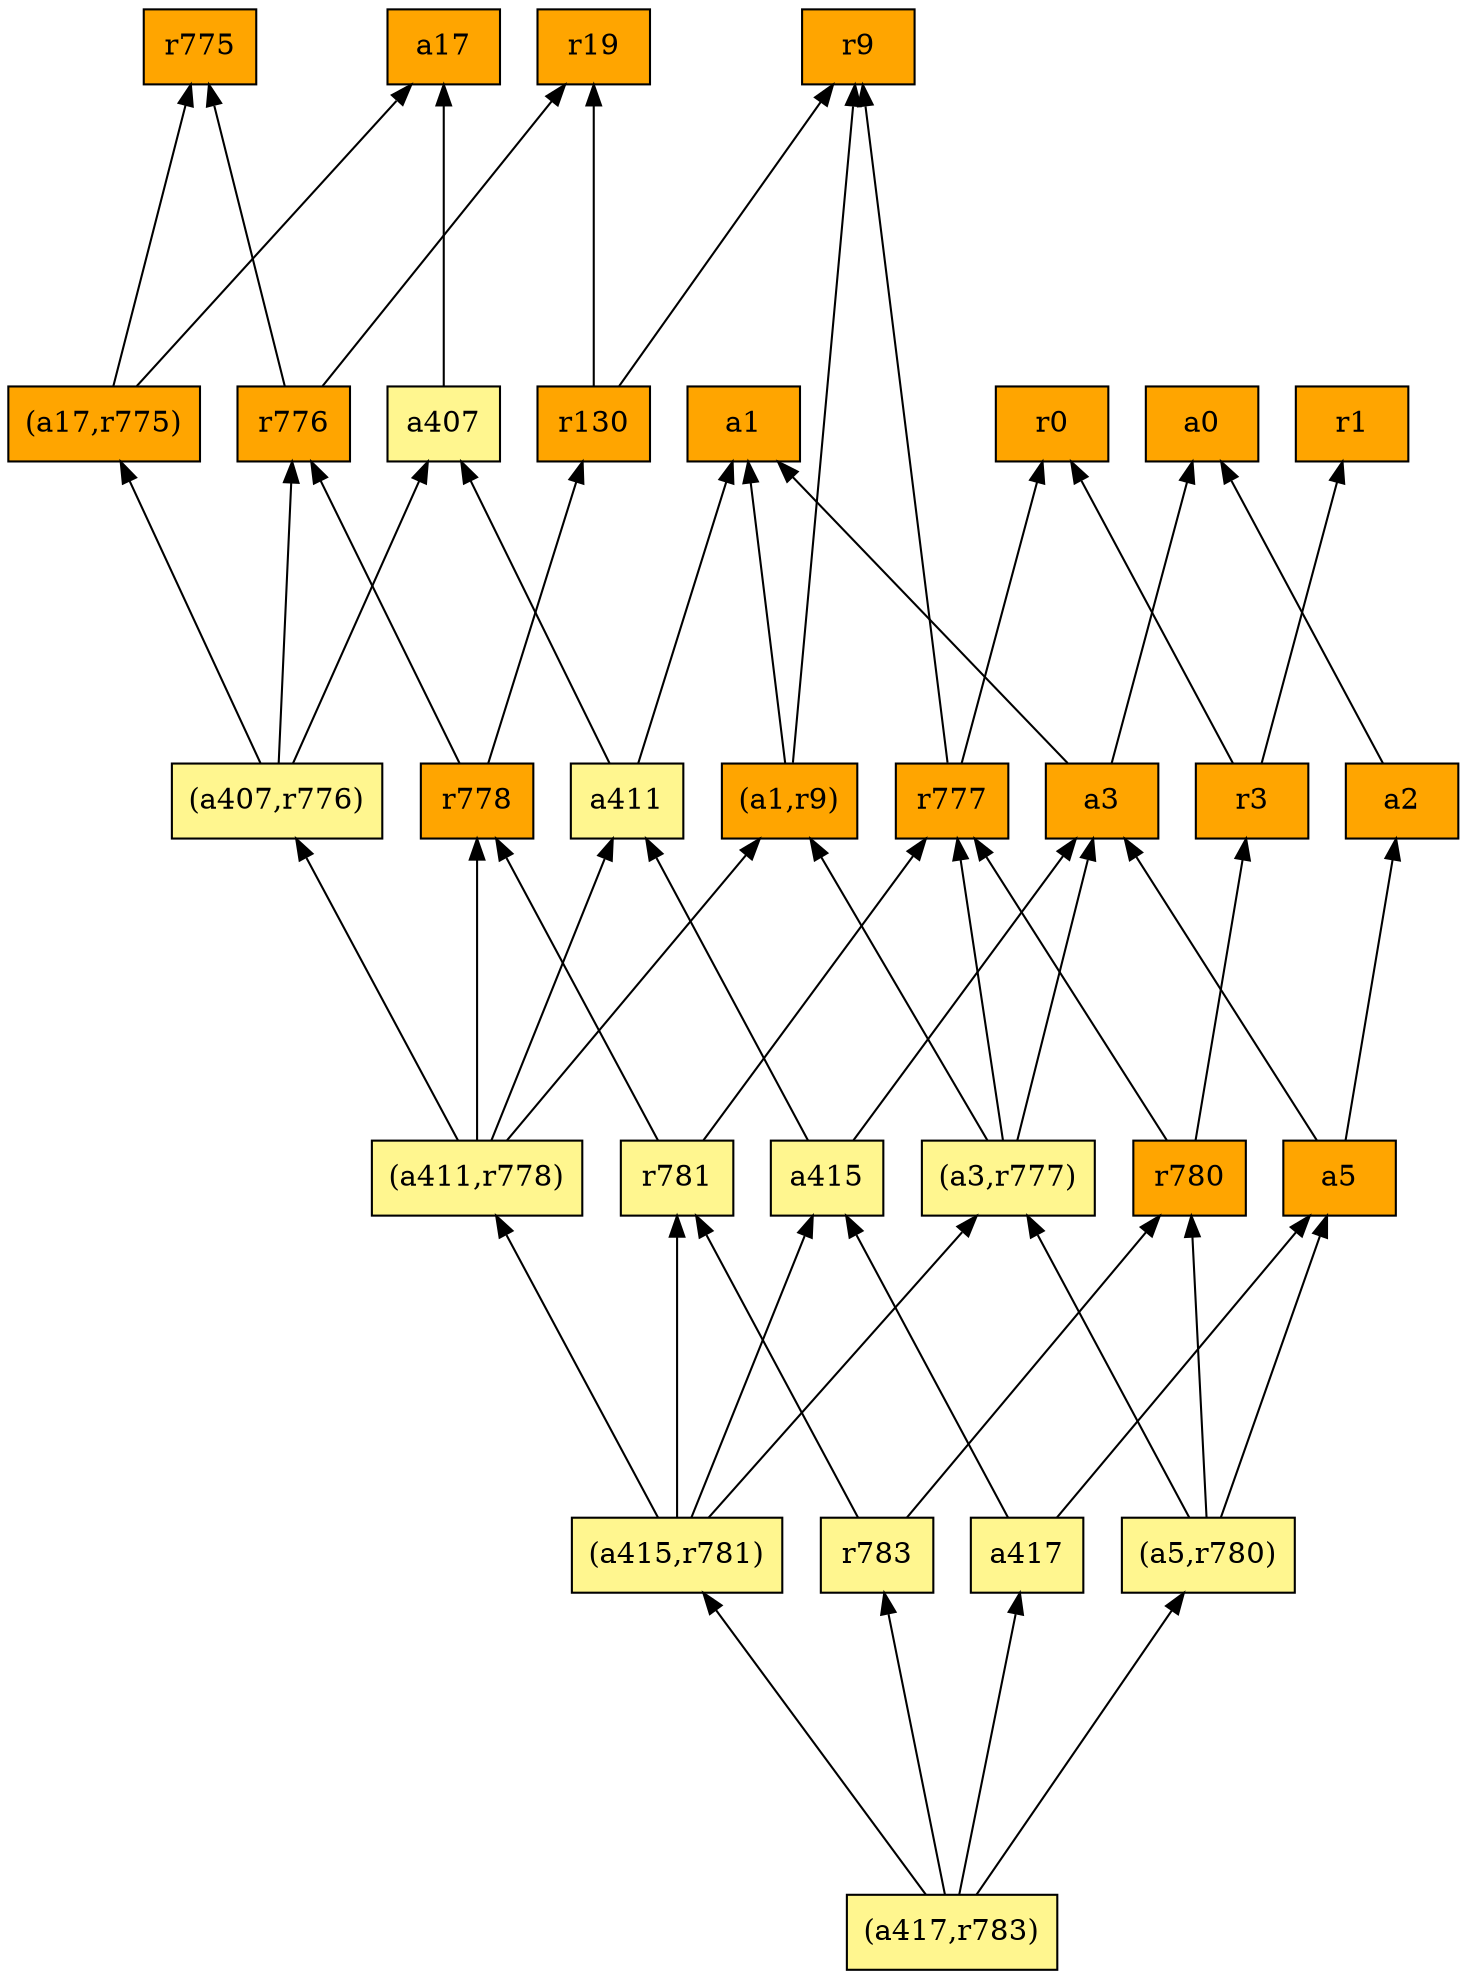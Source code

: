 digraph G {
rankdir=BT;ranksep="2.0";
"(a1,r9)" [shape=record,fillcolor=orange,style=filled,label="{(a1,r9)}"];
"a415" [shape=record,fillcolor=khaki1,style=filled,label="{a415}"];
"r130" [shape=record,fillcolor=orange,style=filled,label="{r130}"];
"r778" [shape=record,fillcolor=orange,style=filled,label="{r778}"];
"a417" [shape=record,fillcolor=khaki1,style=filled,label="{a417}"];
"a3" [shape=record,fillcolor=orange,style=filled,label="{a3}"];
"a17" [shape=record,fillcolor=orange,style=filled,label="{a17}"];
"r783" [shape=record,fillcolor=khaki1,style=filled,label="{r783}"];
"a0" [shape=record,fillcolor=orange,style=filled,label="{a0}"];
"(a17,r775)" [shape=record,fillcolor=orange,style=filled,label="{(a17,r775)}"];
"r9" [shape=record,fillcolor=orange,style=filled,label="{r9}"];
"a2" [shape=record,fillcolor=orange,style=filled,label="{a2}"];
"(a5,r780)" [shape=record,fillcolor=khaki1,style=filled,label="{(a5,r780)}"];
"(a411,r778)" [shape=record,fillcolor=khaki1,style=filled,label="{(a411,r778)}"];
"a1" [shape=record,fillcolor=orange,style=filled,label="{a1}"];
"r0" [shape=record,fillcolor=orange,style=filled,label="{r0}"];
"r781" [shape=record,fillcolor=khaki1,style=filled,label="{r781}"];
"r775" [shape=record,fillcolor=orange,style=filled,label="{r775}"];
"r3" [shape=record,fillcolor=orange,style=filled,label="{r3}"];
"r776" [shape=record,fillcolor=orange,style=filled,label="{r776}"];
"r19" [shape=record,fillcolor=orange,style=filled,label="{r19}"];
"a407" [shape=record,fillcolor=khaki1,style=filled,label="{a407}"];
"a411" [shape=record,fillcolor=khaki1,style=filled,label="{a411}"];
"r777" [shape=record,fillcolor=orange,style=filled,label="{r777}"];
"a5" [shape=record,fillcolor=orange,style=filled,label="{a5}"];
"r780" [shape=record,fillcolor=orange,style=filled,label="{r780}"];
"r1" [shape=record,fillcolor=orange,style=filled,label="{r1}"];
"(a3,r777)" [shape=record,fillcolor=khaki1,style=filled,label="{(a3,r777)}"];
"(a415,r781)" [shape=record,fillcolor=khaki1,style=filled,label="{(a415,r781)}"];
"(a417,r783)" [shape=record,fillcolor=khaki1,style=filled,label="{(a417,r783)}"];
"(a407,r776)" [shape=record,fillcolor=khaki1,style=filled,label="{(a407,r776)}"];
"(a1,r9)" -> "r9"
"(a1,r9)" -> "a1"
"a415" -> "a3"
"a415" -> "a411"
"r130" -> "r9"
"r130" -> "r19"
"r778" -> "r130"
"r778" -> "r776"
"a417" -> "a415"
"a417" -> "a5"
"a3" -> "a1"
"a3" -> "a0"
"r783" -> "r781"
"r783" -> "r780"
"(a17,r775)" -> "r775"
"(a17,r775)" -> "a17"
"a2" -> "a0"
"(a5,r780)" -> "(a3,r777)"
"(a5,r780)" -> "a5"
"(a5,r780)" -> "r780"
"(a411,r778)" -> "(a1,r9)"
"(a411,r778)" -> "r778"
"(a411,r778)" -> "a411"
"(a411,r778)" -> "(a407,r776)"
"r781" -> "r778"
"r781" -> "r777"
"r3" -> "r1"
"r3" -> "r0"
"r776" -> "r775"
"r776" -> "r19"
"a407" -> "a17"
"a411" -> "a1"
"a411" -> "a407"
"r777" -> "r9"
"r777" -> "r0"
"a5" -> "a3"
"a5" -> "a2"
"r780" -> "r3"
"r780" -> "r777"
"(a3,r777)" -> "(a1,r9)"
"(a3,r777)" -> "r777"
"(a3,r777)" -> "a3"
"(a415,r781)" -> "a415"
"(a415,r781)" -> "(a411,r778)"
"(a415,r781)" -> "r781"
"(a415,r781)" -> "(a3,r777)"
"(a417,r783)" -> "a417"
"(a417,r783)" -> "r783"
"(a417,r783)" -> "(a415,r781)"
"(a417,r783)" -> "(a5,r780)"
"(a407,r776)" -> "r776"
"(a407,r776)" -> "a407"
"(a407,r776)" -> "(a17,r775)"
}